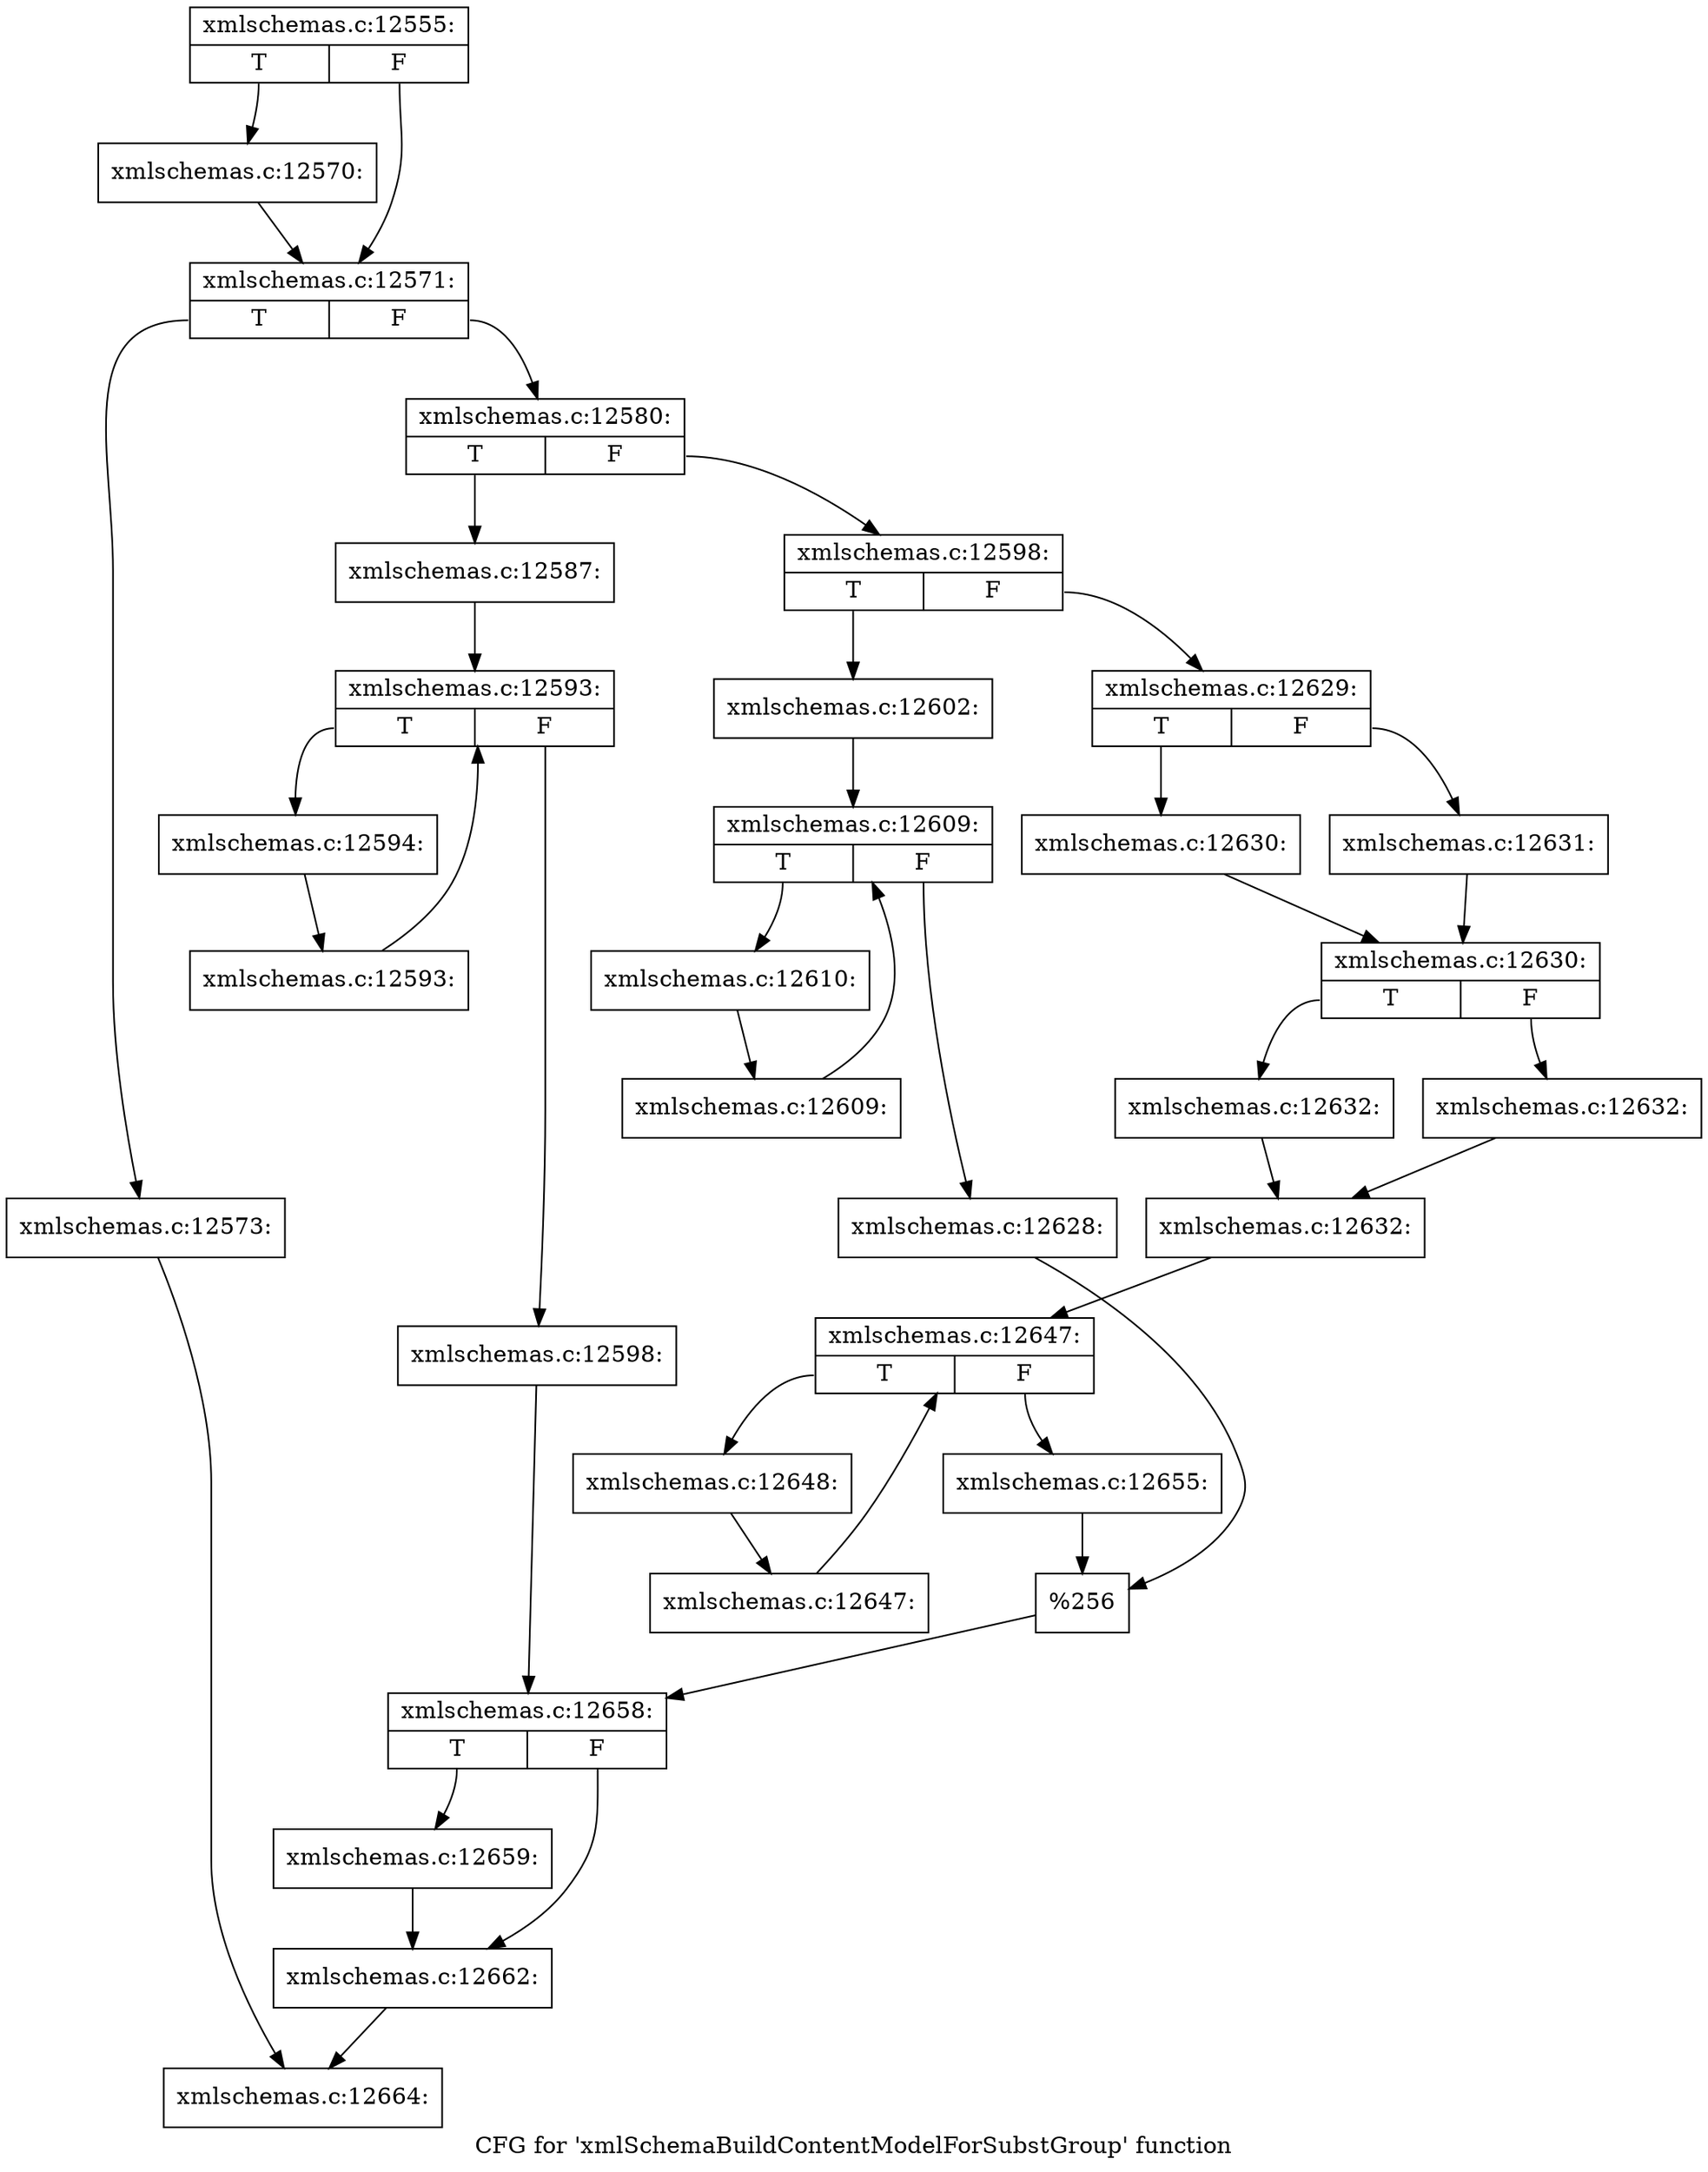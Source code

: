 digraph "CFG for 'xmlSchemaBuildContentModelForSubstGroup' function" {
	label="CFG for 'xmlSchemaBuildContentModelForSubstGroup' function";

	Node0x539e0b0 [shape=record,label="{xmlschemas.c:12555:|{<s0>T|<s1>F}}"];
	Node0x539e0b0:s0 -> Node0x53ab400;
	Node0x539e0b0:s1 -> Node0x53ab450;
	Node0x53ab400 [shape=record,label="{xmlschemas.c:12570:}"];
	Node0x53ab400 -> Node0x53ab450;
	Node0x53ab450 [shape=record,label="{xmlschemas.c:12571:|{<s0>T|<s1>F}}"];
	Node0x53ab450:s0 -> Node0x53abe00;
	Node0x53ab450:s1 -> Node0x53abe50;
	Node0x53abe00 [shape=record,label="{xmlschemas.c:12573:}"];
	Node0x53abe00 -> Node0x53a8a00;
	Node0x53abe50 [shape=record,label="{xmlschemas.c:12580:|{<s0>T|<s1>F}}"];
	Node0x53abe50:s0 -> Node0x53acb50;
	Node0x53abe50:s1 -> Node0x53acbf0;
	Node0x53acb50 [shape=record,label="{xmlschemas.c:12587:}"];
	Node0x53acb50 -> Node0x53addf0;
	Node0x53addf0 [shape=record,label="{xmlschemas.c:12593:|{<s0>T|<s1>F}}"];
	Node0x53addf0:s0 -> Node0x53ae0d0;
	Node0x53addf0:s1 -> Node0x53adc50;
	Node0x53ae0d0 [shape=record,label="{xmlschemas.c:12594:}"];
	Node0x53ae0d0 -> Node0x53ae040;
	Node0x53ae040 [shape=record,label="{xmlschemas.c:12593:}"];
	Node0x53ae040 -> Node0x53addf0;
	Node0x53adc50 [shape=record,label="{xmlschemas.c:12598:}"];
	Node0x53adc50 -> Node0x53acba0;
	Node0x53acbf0 [shape=record,label="{xmlschemas.c:12598:|{<s0>T|<s1>F}}"];
	Node0x53acbf0:s0 -> Node0x53af880;
	Node0x53acbf0:s1 -> Node0x53af920;
	Node0x53af880 [shape=record,label="{xmlschemas.c:12602:}"];
	Node0x53af880 -> Node0x53b0a40;
	Node0x53b0a40 [shape=record,label="{xmlschemas.c:12609:|{<s0>T|<s1>F}}"];
	Node0x53b0a40:s0 -> Node0x53b0d20;
	Node0x53b0a40:s1 -> Node0x53b08a0;
	Node0x53b0d20 [shape=record,label="{xmlschemas.c:12610:}"];
	Node0x53b0d20 -> Node0x53b0c90;
	Node0x53b0c90 [shape=record,label="{xmlschemas.c:12609:}"];
	Node0x53b0c90 -> Node0x53b0a40;
	Node0x53b08a0 [shape=record,label="{xmlschemas.c:12628:}"];
	Node0x53b08a0 -> Node0x53af8d0;
	Node0x53af920 [shape=record,label="{xmlschemas.c:12629:|{<s0>T|<s1>F}}"];
	Node0x53af920:s0 -> Node0x53b2f40;
	Node0x53af920:s1 -> Node0x53b2f90;
	Node0x53b2f40 [shape=record,label="{xmlschemas.c:12630:}"];
	Node0x53b2f40 -> Node0x53b2fe0;
	Node0x53b2f90 [shape=record,label="{xmlschemas.c:12631:}"];
	Node0x53b2f90 -> Node0x53b2fe0;
	Node0x53b2fe0 [shape=record,label="{xmlschemas.c:12630:|{<s0>T|<s1>F}}"];
	Node0x53b2fe0:s0 -> Node0x53b3af0;
	Node0x53b2fe0:s1 -> Node0x53b3b40;
	Node0x53b3af0 [shape=record,label="{xmlschemas.c:12632:}"];
	Node0x53b3af0 -> Node0x53b3b90;
	Node0x53b3b40 [shape=record,label="{xmlschemas.c:12632:}"];
	Node0x53b3b40 -> Node0x53b3b90;
	Node0x53b3b90 [shape=record,label="{xmlschemas.c:12632:}"];
	Node0x53b3b90 -> Node0x53b58e0;
	Node0x53b58e0 [shape=record,label="{xmlschemas.c:12647:|{<s0>T|<s1>F}}"];
	Node0x53b58e0:s0 -> Node0x53b5bc0;
	Node0x53b58e0:s1 -> Node0x53b5740;
	Node0x53b5bc0 [shape=record,label="{xmlschemas.c:12648:}"];
	Node0x53b5bc0 -> Node0x53b5b30;
	Node0x53b5b30 [shape=record,label="{xmlschemas.c:12647:}"];
	Node0x53b5b30 -> Node0x53b58e0;
	Node0x53b5740 [shape=record,label="{xmlschemas.c:12655:}"];
	Node0x53b5740 -> Node0x53af8d0;
	Node0x53af8d0 [shape=record,label="{%256}"];
	Node0x53af8d0 -> Node0x53acba0;
	Node0x53acba0 [shape=record,label="{xmlschemas.c:12658:|{<s0>T|<s1>F}}"];
	Node0x53acba0:s0 -> Node0x53b7ff0;
	Node0x53acba0:s1 -> Node0x53b8040;
	Node0x53b7ff0 [shape=record,label="{xmlschemas.c:12659:}"];
	Node0x53b7ff0 -> Node0x53b8040;
	Node0x53b8040 [shape=record,label="{xmlschemas.c:12662:}"];
	Node0x53b8040 -> Node0x53a8a00;
	Node0x53a8a00 [shape=record,label="{xmlschemas.c:12664:}"];
}
